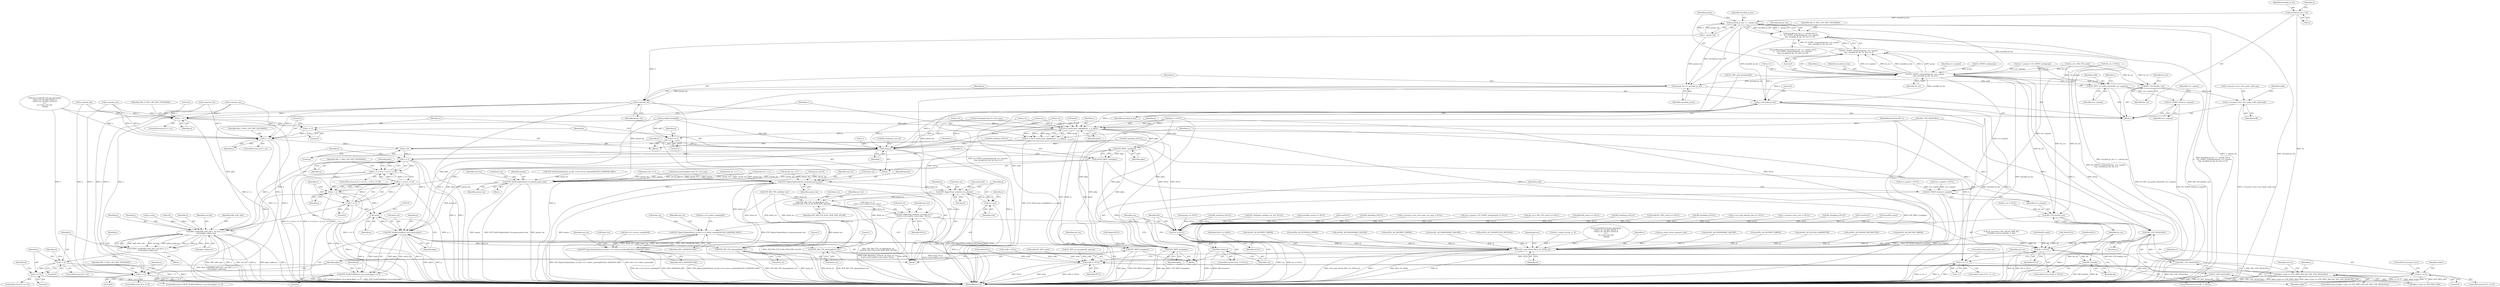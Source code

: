 digraph "0_openssl_b15f8769644b00ef7283521593360b7b2135cb63@pointer" {
"1001303" [label="(Call,encoded_pt_len = *p)"];
"1001312" [label="(Call,encoded_pt_len > n - param_len)"];
"1001311" [label="(Call,(encoded_pt_len > n - param_len) ||\n\t\t    (EC_POINT_oct2point(group, srvr_ecpoint, \n\t\t\tp, encoded_pt_len, bn_ctx) == 0))"];
"1001318" [label="(Call,EC_POINT_oct2point(group, srvr_ecpoint, \n\t\t\tp, encoded_pt_len, bn_ctx))"];
"1001317" [label="(Call,EC_POINT_oct2point(group, srvr_ecpoint, \n\t\t\tp, encoded_pt_len, bn_ctx) == 0)"];
"1001330" [label="(Call,param_len += encoded_pt_len)"];
"1001333" [label="(Call,n-=param_len)"];
"1001426" [label="(Call,2 > n)"];
"1001463" [label="(Call,n -= 2)"];
"1001471" [label="(Call,2 > n)"];
"1001482" [label="(Call,n-=2)"];
"1001491" [label="(Call,i != n)"];
"1001490" [label="(Call,(i != n) || (n > j) || (n <= 0))"];
"1001495" [label="(Call,n > j)"];
"1001494" [label="(Call,(n > j) || (n <= 0))"];
"1001498" [label="(Call,n <= 0)"];
"1001600" [label="(Call,RSA_verify(NID_md5_sha1, md_buf, j, p, n,\n\t\t\t\t\t\t\t\tpkey->pkey.rsa))"];
"1001598" [label="(Call,i=RSA_verify(NID_md5_sha1, md_buf, j, p, n,\n\t\t\t\t\t\t\t\tpkey->pkey.rsa))"];
"1001612" [label="(Call,i < 0)"];
"1001624" [label="(Call,i == 0)"];
"1001677" [label="(Call,(int)n)"];
"1001673" [label="(Call,EVP_VerifyFinal(&md_ctx,p,(int)n,pkey))"];
"1001672" [label="(Call,EVP_VerifyFinal(&md_ctx,p,(int)n,pkey) <= 0)"];
"1001721" [label="(Call,EVP_PKEY_free(pkey))"];
"1001723" [label="(Call,EVP_MD_CTX_cleanup(&md_ctx))"];
"1001734" [label="(Call,EVP_PKEY_free(pkey))"];
"1001758" [label="(Call,EVP_MD_CTX_cleanup(&md_ctx))"];
"1001713" [label="(Call,n != 0)"];
"1001581" [label="(Call,EVP_DigestUpdate(&md_ctx,param,param_len))"];
"1001586" [label="(Call,EVP_DigestFinal_ex(&md_ctx,q,&size))"];
"1001535" [label="(Call,EVP_MD_CTX_set_flags(&md_ctx,\n\t\t\t\t\tEVP_MD_CTX_FLAG_NON_FIPS_ALLOW))"];
"1001539" [label="(Call,EVP_DigestInit_ex(&md_ctx,(num == 2)\n\t\t\t\t\t?s->ctx->md5:s->ctx->sha1, NULL))"];
"1001557" [label="(Call,EVP_DigestUpdate(&md_ctx,&(s->s3->client_random[0]),SSL3_RANDOM_SIZE))"];
"1001569" [label="(Call,EVP_DigestUpdate(&md_ctx,&(s->s3->server_random[0]),SSL3_RANDOM_SIZE))"];
"1001737" [label="(Call,rsa != NULL)"];
"1001740" [label="(Call,RSA_free(rsa))"];
"1001743" [label="(Call,dh != NULL)"];
"1001746" [label="(Call,DH_free(dh))"];
"1001753" [label="(Call,ecdh != NULL)"];
"1001756" [label="(Call,EC_KEY_free(ecdh))"];
"1001592" [label="(Call,q+=size)"];
"1001666" [label="(Call,EVP_VerifyUpdate(&md_ctx,param,param_len))"];
"1001336" [label="(Call,p+=encoded_pt_len)"];
"1001436" [label="(Call,tls12_check_peer_sigalg(&md, s, p, pkey))"];
"1001434" [label="(Call,rv = tls12_check_peer_sigalg(&md, s, p, pkey))"];
"1001443" [label="(Call,rv == -1)"];
"1001450" [label="(Call,rv == 0)"];
"1001460" [label="(Call,p += 2)"];
"1001479" [label="(Call,n2s(p,i))"];
"1001487" [label="(Call,EVP_PKEY_size(pkey))"];
"1001485" [label="(Call,j=EVP_PKEY_size(pkey))"];
"1001514" [label="(Call,SSL_USE_SIGALGS(s))"];
"1001513" [label="(Call,!SSL_USE_SIGALGS(s))"];
"1001507" [label="(Call,pkey->type == EVP_PKEY_RSA && !SSL_USE_SIGALGS(s))"];
"1001729" [label="(Call,ssl3_send_alert(s,SSL3_AL_FATAL,al))"];
"1001379" [label="(Call,EC_KEY_set_public_key(ecdh, srvr_ecpoint))"];
"1001382" [label="(Call,s->session->sess_cert->peer_ecdh_tmp=ecdh)"];
"1001399" [label="(Call,EC_POINT_free(srvr_ecpoint))"];
"1001394" [label="(Call,BN_CTX_free(bn_ctx))"];
"1001748" [label="(Call,BN_CTX_free(bn_ctx))"];
"1001750" [label="(Call,EC_POINT_free(srvr_ecpoint))"];
"1000919" [label="(Call,rsa=NULL)"];
"1001598" [label="(Call,i=RSA_verify(NID_md5_sha1, md_buf, j, p, n,\n\t\t\t\t\t\t\t\tpkey->pkey.rsa))"];
"1001759" [label="(Call,&md_ctx)"];
"1001747" [label="(Identifier,dh)"];
"1001639" [label="(Identifier,md_ctx)"];
"1001746" [label="(Call,DH_free(dh))"];
"1000258" [label="(Call,param=p=(unsigned char *)s->init_msg)"];
"1001585" [label="(Identifier,param_len)"];
"1001742" [label="(ControlStructure,if (dh != NULL))"];
"1001715" [label="(Literal,0)"];
"1000930" [label="(Call,dh=DH_new())"];
"1001677" [label="(Call,(int)n)"];
"1001569" [label="(Call,EVP_DigestUpdate(&md_ctx,&(s->s3->server_random[0]),SSL3_RANDOM_SIZE))"];
"1001760" [label="(Identifier,md_ctx)"];
"1001616" [label="(Call,al=SSL_AD_DECRYPT_ERROR)"];
"1000422" [label="(Call,al=SSL_AD_HANDSHAKE_FAILURE)"];
"1001402" [label="(Identifier,srvr_ecpoint)"];
"1001319" [label="(Identifier,group)"];
"1001408" [label="(Call,al=SSL_AD_UNEXPECTED_MESSAGE)"];
"1001613" [label="(Identifier,i)"];
"1001449" [label="(ControlStructure,if (rv == 0))"];
"1001294" [label="(Call,bn_ctx = BN_CTX_new())"];
"1001753" [label="(Call,ecdh != NULL)"];
"1001604" [label="(Identifier,p)"];
"1001714" [label="(Identifier,n)"];
"1000498" [label="(Call,n-=param_len)"];
"1000652" [label="(Call,BN_bin2bn(p,i,NULL))"];
"1001476" [label="(Identifier,SSL_F_SSL3_GET_KEY_EXCHANGE)"];
"1000277" [label="(Call,s->session->sess_cert->peer_rsa_tmp != NULL)"];
"1001733" [label="(JumpTarget,err:)"];
"1001498" [label="(Call,n <= 0)"];
"1001673" [label="(Call,EVP_VerifyFinal(&md_ctx,p,(int)n,pkey))"];
"1001380" [label="(Identifier,ecdh)"];
"1001333" [label="(Call,n-=param_len)"];
"1001334" [label="(Identifier,n)"];
"1001287" [label="(Call,(srvr_ecpoint = EC_POINT_new(group)) == NULL)"];
"1001436" [label="(Call,tls12_check_peer_sigalg(&md, s, p, pkey))"];
"1001072" [label="(Call,BN_bin2bn(p,i,NULL))"];
"1001675" [label="(Identifier,md_ctx)"];
"1001624" [label="(Call,i == 0)"];
"1001666" [label="(Call,EVP_VerifyUpdate(&md_ctx,param,param_len))"];
"1001595" [label="(Call,j+=size)"];
"1000390" [label="(Call,EVP_MD_CTX_init(&md_ctx))"];
"1001203" [label="(Call,tls1_check_curve(s, p, 3))"];
"1001480" [label="(Identifier,p)"];
"1001722" [label="(Identifier,pkey)"];
"1001745" [label="(Identifier,NULL)"];
"1001314" [label="(Call,n - param_len)"];
"1001307" [label="(Call,p+=1)"];
"1001416" [label="(Call,pkey != NULL)"];
"1001519" [label="(Call,j=0)"];
"1001667" [label="(Call,&md_ctx)"];
"1001513" [label="(Call,!SSL_USE_SIGALGS(s))"];
"1000162" [label="(Call,*bn_ctx = NULL)"];
"1001510" [label="(Identifier,pkey)"];
"1001472" [label="(Literal,2)"];
"1001320" [label="(Identifier,srvr_ecpoint)"];
"1001323" [label="(Identifier,bn_ctx)"];
"1001755" [label="(Identifier,NULL)"];
"1001727" [label="(Literal,1)"];
"1001437" [label="(Call,&md)"];
"1001175" [label="(Block,)"];
"1001443" [label="(Call,rv == -1)"];
"1001310" [label="(ControlStructure,if ((encoded_pt_len > n - param_len) ||\n\t\t    (EC_POINT_oct2point(group, srvr_ecpoint, \n\t\t\tp, encoded_pt_len, bn_ctx) == 0)))"];
"1000454" [label="(Call,1-i)"];
"1001605" [label="(Identifier,n)"];
"1001602" [label="(Identifier,md_buf)"];
"1001431" [label="(Identifier,SSL_F_SSL3_GET_KEY_EXCHANGE)"];
"1000154" [label="(Call,*dh=NULL)"];
"1000179" [label="(Call,s->method->ssl_get_message(s,\n\t\tSSL3_ST_CR_KEY_EXCH_A,\n\t\tSSL3_ST_CR_KEY_EXCH_B,\n\t\t-1,\n\t\ts->max_cert_list,\n \t\t&ok))"];
"1001483" [label="(Identifier,n)"];
"1001063" [label="(Call,param_len += i)"];
"1001450" [label="(Call,rv == 0)"];
"1001447" [label="(ControlStructure,goto err;)"];
"1001586" [label="(Call,EVP_DigestFinal_ex(&md_ctx,q,&size))"];
"1001454" [label="(ControlStructure,goto f_err;)"];
"1001514" [label="(Call,SSL_USE_SIGALGS(s))"];
"1001394" [label="(Call,BN_CTX_free(bn_ctx))"];
"1001426" [label="(Call,2 > n)"];
"1001584" [label="(Identifier,param)"];
"1001245" [label="(Call,EC_KEY_set_group(ecdh, ngroup))"];
"1001434" [label="(Call,rv = tls12_check_peer_sigalg(&md, s, p, pkey))"];
"1001730" [label="(Identifier,s)"];
"1001293" [label="(Call,(bn_ctx = BN_CTX_new()) == NULL)"];
"1000720" [label="(Call,srp_verify_server_param(s, &al))"];
"1001629" [label="(Identifier,al)"];
"1001340" [label="(Literal,0)"];
"1001571" [label="(Identifier,md_ctx)"];
"1000126" [label="(MethodParameterIn,SSL *s)"];
"1001729" [label="(Call,ssl3_send_alert(s,SSL3_AL_FATAL,al))"];
"1001451" [label="(Identifier,rv)"];
"1001331" [label="(Identifier,param_len)"];
"1001748" [label="(Call,BN_CTX_free(bn_ctx))"];
"1001743" [label="(Call,dh != NULL)"];
"1001670" [label="(Identifier,param_len)"];
"1001381" [label="(Identifier,srvr_ecpoint)"];
"1000929" [label="(Call,(dh=DH_new()) == NULL)"];
"1000495" [label="(Call,p+=i)"];
"1001311" [label="(Call,(encoded_pt_len > n - param_len) ||\n\t\t    (EC_POINT_oct2point(group, srvr_ecpoint, \n\t\t\tp, encoded_pt_len, bn_ctx) == 0))"];
"1001379" [label="(Call,EC_KEY_set_public_key(ecdh, srvr_ecpoint))"];
"1001484" [label="(Literal,2)"];
"1001535" [label="(Call,EVP_MD_CTX_set_flags(&md_ctx,\n\t\t\t\t\tEVP_MD_CTX_FLAG_NON_FIPS_ALLOW))"];
"1000595" [label="(Call,BN_bin2bn(p,i,NULL))"];
"1001713" [label="(Call,n != 0)"];
"1000177" [label="(Call,n=s->method->ssl_get_message(s,\n\t\tSSL3_ST_CR_KEY_EXCH_A,\n\t\tSSL3_ST_CR_KEY_EXCH_B,\n\t\t-1,\n\t\ts->max_cert_list,\n \t\t&ok))"];
"1001539" [label="(Call,EVP_DigestInit_ex(&md_ctx,(num == 2)\n\t\t\t\t\t?s->ctx->md5:s->ctx->sha1, NULL))"];
"1001179" [label="(Call,(ecdh=EC_KEY_new()) == NULL)"];
"1001749" [label="(Identifier,bn_ctx)"];
"1001589" [label="(Identifier,q)"];
"1001304" [label="(Identifier,encoded_pt_len)"];
"1001421" [label="(Call,SSL_USE_SIGALGS(s))"];
"1001081" [label="(Call,p+=i)"];
"1001751" [label="(Identifier,srvr_ecpoint)"];
"1001318" [label="(Call,EC_POINT_oct2point(group, srvr_ecpoint, \n\t\t\tp, encoded_pt_len, bn_ctx))"];
"1001460" [label="(Call,p += 2)"];
"1001471" [label="(Call,2 > n)"];
"1000883" [label="(Call,n-=param_len)"];
"1001470" [label="(ControlStructure,if (2 > n))"];
"1001672" [label="(Call,EVP_VerifyFinal(&md_ctx,p,(int)n,pkey) <= 0)"];
"1001654" [label="(Call,EVP_VerifyUpdate(&md_ctx,&(s->s3->server_random[0]),SSL3_RANDOM_SIZE))"];
"1000712" [label="(Call,p+=i)"];
"1001400" [label="(Identifier,srvr_ecpoint)"];
"1000142" [label="(Call,*pkey=NULL)"];
"1001435" [label="(Identifier,rv)"];
"1001559" [label="(Identifier,md_ctx)"];
"1001757" [label="(Identifier,ecdh)"];
"1001489" [label="(ControlStructure,if ((i != n) || (n > j) || (n <= 0)))"];
"1000488" [label="(Call,al=SSL_AD_HANDSHAKE_FAILURE)"];
"1001386" [label="(Identifier,s)"];
"1001754" [label="(Identifier,ecdh)"];
"1000544" [label="(Call,BN_bin2bn(p,i,NULL))"];
"1001587" [label="(Call,&md_ctx)"];
"1001494" [label="(Call,(n > j) || (n <= 0))"];
"1001508" [label="(Call,pkey->type == EVP_PKEY_RSA)"];
"1001396" [label="(Call,bn_ctx = NULL)"];
"1001397" [label="(Identifier,bn_ctx)"];
"1001626" [label="(Literal,0)"];
"1001462" [label="(Literal,2)"];
"1000869" [label="(Call,BN_bin2bn(p,i,rsa->e))"];
"1001683" [label="(Call,al=SSL_AD_DECRYPT_ERROR)"];
"1001721" [label="(Call,EVP_PKEY_free(pkey))"];
"1001671" [label="(ControlStructure,if (EVP_VerifyFinal(&md_ctx,p,(int)n,pkey) <= 0))"];
"1000365" [label="(Call,param_len=0)"];
"1000260" [label="(Call,p=(unsigned char *)s->init_msg)"];
"1001391" [label="(Call,ecdh=NULL)"];
"1001601" [label="(Identifier,NID_md5_sha1)"];
"1001089" [label="(Call,ssl_security(s, SSL_SECOP_TMP_DH,\n\t\t\t\t\t\tDH_security_bits(dh), 0, dh))"];
"1001588" [label="(Identifier,md_ctx)"];
"1001542" [label="(Call,(num == 2)\n\t\t\t\t\t?s->ctx->md5:s->ctx->sha1)"];
"1001305" [label="(Call,*p)"];
"1000703" [label="(Call,BN_bin2bn(p,i,NULL))"];
"1001684" [label="(Identifier,al)"];
"1001461" [label="(Identifier,p)"];
"1001606" [label="(Call,pkey->pkey.rsa)"];
"1001497" [label="(Identifier,j)"];
"1001308" [label="(Identifier,p)"];
"1001500" [label="(Literal,0)"];
"1001473" [label="(Identifier,n)"];
"1001439" [label="(Identifier,s)"];
"1001485" [label="(Call,j=EVP_PKEY_size(pkey))"];
"1001556" [label="(Identifier,NULL)"];
"1001332" [label="(Identifier,encoded_pt_len)"];
"1001680" [label="(Identifier,pkey)"];
"1001493" [label="(Identifier,n)"];
"1001399" [label="(Call,EC_POINT_free(srvr_ecpoint))"];
"1001163" [label="(Call,al=SSL_AD_ILLEGAL_PARAMETER)"];
"1001440" [label="(Identifier,p)"];
"1001712" [label="(ControlStructure,if (n != 0))"];
"1001744" [label="(Identifier,dh)"];
"1001330" [label="(Call,param_len += encoded_pt_len)"];
"1001395" [label="(Identifier,bn_ctx)"];
"1001419" [label="(Block,)"];
"1001383" [label="(Call,s->session->sess_cert->peer_ecdh_tmp)"];
"1001623" [label="(ControlStructure,if (i == 0))"];
"1001445" [label="(Call,-1)"];
"1000880" [label="(Call,p+=i)"];
"1001452" [label="(Literal,0)"];
"1001275" [label="(Call,al=SSL_AD_EXPORT_RESTRICTION)"];
"1001150" [label="(Call,dh=NULL)"];
"1000480" [label="(Call,s->ctx->psk_identity_hint == NULL)"];
"1001600" [label="(Call,RSA_verify(NID_md5_sha1, md_buf, j, p, n,\n\t\t\t\t\t\t\t\tpkey->pkey.rsa))"];
"1001582" [label="(Call,&md_ctx)"];
"1001590" [label="(Call,&size)"];
"1000393" [label="(Call,al=SSL_AD_DECODE_ERROR)"];
"1001499" [label="(Identifier,n)"];
"1001612" [label="(Call,i < 0)"];
"1001674" [label="(Call,&md_ctx)"];
"1001560" [label="(Call,&(s->s3->client_random[0]))"];
"1000860" [label="(Call,param_len += i)"];
"1001481" [label="(Identifier,i)"];
"1001427" [label="(Literal,2)"];
"1001740" [label="(Call,RSA_free(rsa))"];
"1001465" [label="(Literal,2)"];
"1001581" [label="(Call,EVP_DigestUpdate(&md_ctx,param,param_len))"];
"1000127" [label="(Block,)"];
"1001725" [label="(Identifier,md_ctx)"];
"1001718" [label="(Identifier,SSL_F_SSL3_GET_KEY_EXCHANGE)"];
"1001382" [label="(Call,s->session->sess_cert->peer_ecdh_tmp=ecdh)"];
"1001735" [label="(Identifier,pkey)"];
"1001522" [label="(Call,q=md_buf)"];
"1001583" [label="(Identifier,md_ctx)"];
"1000623" [label="(Call,(unsigned int)(p[0]))"];
"1001617" [label="(Identifier,al)"];
"1001570" [label="(Call,&md_ctx)"];
"1001506" [label="(ControlStructure,if (pkey->type == EVP_PKEY_RSA && !SSL_USE_SIGALGS(s)))"];
"1001479" [label="(Call,n2s(p,i))"];
"1000692" [label="(Call,param_len += i)"];
"1001536" [label="(Call,&md_ctx)"];
"1001739" [label="(Identifier,NULL)"];
"1001313" [label="(Identifier,encoded_pt_len)"];
"1001288" [label="(Call,srvr_ecpoint = EC_POINT_new(group))"];
"1001611" [label="(ControlStructure,if (i < 0))"];
"1001752" [label="(ControlStructure,if (ecdh != NULL))"];
"1000268" [label="(Call,s->session->sess_cert != NULL)"];
"1001750" [label="(Call,EC_POINT_free(srvr_ecpoint))"];
"1001444" [label="(Identifier,rv)"];
"1001732" [label="(Identifier,al)"];
"1001541" [label="(Identifier,md_ctx)"];
"1001290" [label="(Call,EC_POINT_new(group))"];
"1000715" [label="(Call,n-=param_len)"];
"1000974" [label="(Call,BN_bin2bn(p,i,NULL))"];
"1001540" [label="(Call,&md_ctx)"];
"1001495" [label="(Call,n > j)"];
"1001317" [label="(Call,EC_POINT_oct2point(group, srvr_ecpoint, \n\t\t\tp, encoded_pt_len, bn_ctx) == 0)"];
"1000150" [label="(Call,*rsa=NULL)"];
"1001731" [label="(Identifier,SSL3_AL_FATAL)"];
"1000774" [label="(Call,rsa=RSA_new())"];
"1000158" [label="(Call,*ecdh = NULL)"];
"1001425" [label="(ControlStructure,if (2 > n))"];
"1001614" [label="(Literal,0)"];
"1001764" [label="(MethodReturn,int)"];
"1001442" [label="(ControlStructure,if (rv == -1))"];
"1001428" [label="(Identifier,n)"];
"1001738" [label="(Identifier,rsa)"];
"1001507" [label="(Call,pkey->type == EVP_PKEY_RSA && !SSL_USE_SIGALGS(s))"];
"1001756" [label="(Call,EC_KEY_free(ecdh))"];
"1001516" [label="(Block,)"];
"1001235" [label="(Call,ngroup == NULL)"];
"1001538" [label="(Identifier,EVP_MD_CTX_FLAG_NON_FIPS_ALLOW)"];
"1001401" [label="(Call,srvr_ecpoint = NULL)"];
"1000166" [label="(Call,*srvr_ecpoint = NULL)"];
"1001486" [label="(Identifier,j)"];
"1001084" [label="(Call,n-=param_len)"];
"1001464" [label="(Identifier,n)"];
"1001603" [label="(Identifier,j)"];
"1001180" [label="(Call,ecdh=EC_KEY_new())"];
"1001741" [label="(Identifier,rsa)"];
"1001490" [label="(Call,(i != n) || (n > j) || (n <= 0))"];
"1001441" [label="(Identifier,pkey)"];
"1001456" [label="(Identifier,stderr)"];
"1001515" [label="(Identifier,s)"];
"1001593" [label="(Identifier,q)"];
"1001580" [label="(Identifier,SSL3_RANDOM_SIZE)"];
"1001336" [label="(Call,p+=encoded_pt_len)"];
"1001676" [label="(Identifier,p)"];
"1001758" [label="(Call,EVP_MD_CTX_cleanup(&md_ctx))"];
"1001324" [label="(Literal,0)"];
"1001312" [label="(Call,encoded_pt_len > n - param_len)"];
"1001335" [label="(Identifier,param_len)"];
"1001628" [label="(Call,al=SSL_AD_DECRYPT_ERROR)"];
"1001734" [label="(Call,EVP_PKEY_free(pkey))"];
"1001594" [label="(Identifier,size)"];
"1001463" [label="(Call,n -= 2)"];
"1001390" [label="(Identifier,ecdh)"];
"1001223" [label="(Call,al=SSL_AD_INTERNAL_ERROR)"];
"1001492" [label="(Identifier,i)"];
"1001625" [label="(Identifier,i)"];
"1001487" [label="(Call,EVP_PKEY_size(pkey))"];
"1001423" [label="(Block,)"];
"1001681" [label="(Literal,0)"];
"1001303" [label="(Call,encoded_pt_len = *p)"];
"1001763" [label="(Literal,1)"];
"1001023" [label="(Call,BN_bin2bn(p,i,NULL))"];
"1001392" [label="(Identifier,ecdh)"];
"1001491" [label="(Call,i != n)"];
"1001679" [label="(Identifier,n)"];
"1001097" [label="(Call,al=SSL_AD_HANDSHAKE_FAILURE)"];
"1001488" [label="(Identifier,pkey)"];
"1001599" [label="(Identifier,i)"];
"1001723" [label="(Call,EVP_MD_CTX_cleanup(&md_ctx))"];
"1001321" [label="(Identifier,p)"];
"1001592" [label="(Call,q+=size)"];
"1001737" [label="(Call,rsa != NULL)"];
"1001482" [label="(Call,n-=2)"];
"1001496" [label="(Identifier,n)"];
"1001558" [label="(Call,&md_ctx)"];
"1001596" [label="(Identifier,j)"];
"1001636" [label="(Block,)"];
"1001568" [label="(Identifier,SSL3_RANDOM_SIZE)"];
"1001337" [label="(Identifier,p)"];
"1000440" [label="(Call,param_len += i)"];
"1001322" [label="(Identifier,encoded_pt_len)"];
"1001258" [label="(Call,EC_KEY_get0_group(ecdh))"];
"1001637" [label="(Call,EVP_VerifyInit_ex(&md_ctx, md, NULL))"];
"1001534" [label="(Block,)"];
"1001736" [label="(ControlStructure,if (rsa != NULL))"];
"1001338" [label="(Identifier,encoded_pt_len)"];
"1001572" [label="(Call,&(s->s3->server_random[0]))"];
"1001520" [label="(Identifier,j)"];
"1001669" [label="(Identifier,param)"];
"1001724" [label="(Call,&md_ctx)"];
"1000773" [label="(Call,(rsa=RSA_new()) == NULL)"];
"1001327" [label="(Identifier,SSL_F_SSL3_GET_KEY_EXCHANGE)"];
"1001503" [label="(Identifier,SSL_F_SSL3_GET_KEY_EXCHANGE)"];
"1001557" [label="(Call,EVP_DigestUpdate(&md_ctx,&(s->s3->client_random[0]),SSL3_RANDOM_SIZE))"];
"1001303" -> "1001175"  [label="AST: "];
"1001303" -> "1001305"  [label="CFG: "];
"1001304" -> "1001303"  [label="AST: "];
"1001305" -> "1001303"  [label="AST: "];
"1001308" -> "1001303"  [label="CFG: "];
"1001303" -> "1001764"  [label="DDG: *p"];
"1001303" -> "1001312"  [label="DDG: encoded_pt_len"];
"1001312" -> "1001311"  [label="AST: "];
"1001312" -> "1001314"  [label="CFG: "];
"1001313" -> "1001312"  [label="AST: "];
"1001314" -> "1001312"  [label="AST: "];
"1001319" -> "1001312"  [label="CFG: "];
"1001311" -> "1001312"  [label="CFG: "];
"1001312" -> "1001764"  [label="DDG: encoded_pt_len"];
"1001312" -> "1001764"  [label="DDG: n - param_len"];
"1001312" -> "1001311"  [label="DDG: encoded_pt_len"];
"1001312" -> "1001311"  [label="DDG: n - param_len"];
"1001314" -> "1001312"  [label="DDG: n"];
"1001314" -> "1001312"  [label="DDG: param_len"];
"1001312" -> "1001318"  [label="DDG: encoded_pt_len"];
"1001312" -> "1001330"  [label="DDG: encoded_pt_len"];
"1001312" -> "1001336"  [label="DDG: encoded_pt_len"];
"1001311" -> "1001310"  [label="AST: "];
"1001311" -> "1001317"  [label="CFG: "];
"1001317" -> "1001311"  [label="AST: "];
"1001327" -> "1001311"  [label="CFG: "];
"1001331" -> "1001311"  [label="CFG: "];
"1001311" -> "1001764"  [label="DDG: encoded_pt_len > n - param_len"];
"1001311" -> "1001764"  [label="DDG: (encoded_pt_len > n - param_len) ||\n\t\t    (EC_POINT_oct2point(group, srvr_ecpoint, \n\t\t\tp, encoded_pt_len, bn_ctx) == 0)"];
"1001311" -> "1001764"  [label="DDG: EC_POINT_oct2point(group, srvr_ecpoint, \n\t\t\tp, encoded_pt_len, bn_ctx) == 0"];
"1001317" -> "1001311"  [label="DDG: EC_POINT_oct2point(group, srvr_ecpoint, \n\t\t\tp, encoded_pt_len, bn_ctx)"];
"1001317" -> "1001311"  [label="DDG: 0"];
"1001318" -> "1001317"  [label="AST: "];
"1001318" -> "1001323"  [label="CFG: "];
"1001319" -> "1001318"  [label="AST: "];
"1001320" -> "1001318"  [label="AST: "];
"1001321" -> "1001318"  [label="AST: "];
"1001322" -> "1001318"  [label="AST: "];
"1001323" -> "1001318"  [label="AST: "];
"1001324" -> "1001318"  [label="CFG: "];
"1001318" -> "1001764"  [label="DDG: p"];
"1001318" -> "1001764"  [label="DDG: group"];
"1001318" -> "1001764"  [label="DDG: encoded_pt_len"];
"1001318" -> "1001317"  [label="DDG: srvr_ecpoint"];
"1001318" -> "1001317"  [label="DDG: bn_ctx"];
"1001318" -> "1001317"  [label="DDG: encoded_pt_len"];
"1001318" -> "1001317"  [label="DDG: p"];
"1001318" -> "1001317"  [label="DDG: group"];
"1001290" -> "1001318"  [label="DDG: group"];
"1001288" -> "1001318"  [label="DDG: srvr_ecpoint"];
"1001307" -> "1001318"  [label="DDG: p"];
"1001294" -> "1001318"  [label="DDG: bn_ctx"];
"1000162" -> "1001318"  [label="DDG: bn_ctx"];
"1001318" -> "1001330"  [label="DDG: encoded_pt_len"];
"1001318" -> "1001336"  [label="DDG: encoded_pt_len"];
"1001318" -> "1001336"  [label="DDG: p"];
"1001318" -> "1001379"  [label="DDG: srvr_ecpoint"];
"1001318" -> "1001394"  [label="DDG: bn_ctx"];
"1001318" -> "1001748"  [label="DDG: bn_ctx"];
"1001318" -> "1001750"  [label="DDG: srvr_ecpoint"];
"1001317" -> "1001324"  [label="CFG: "];
"1001324" -> "1001317"  [label="AST: "];
"1001317" -> "1001764"  [label="DDG: EC_POINT_oct2point(group, srvr_ecpoint, \n\t\t\tp, encoded_pt_len, bn_ctx)"];
"1001330" -> "1001175"  [label="AST: "];
"1001330" -> "1001332"  [label="CFG: "];
"1001331" -> "1001330"  [label="AST: "];
"1001332" -> "1001330"  [label="AST: "];
"1001334" -> "1001330"  [label="CFG: "];
"1001314" -> "1001330"  [label="DDG: param_len"];
"1001330" -> "1001333"  [label="DDG: param_len"];
"1001330" -> "1001581"  [label="DDG: param_len"];
"1001330" -> "1001666"  [label="DDG: param_len"];
"1001333" -> "1001175"  [label="AST: "];
"1001333" -> "1001335"  [label="CFG: "];
"1001334" -> "1001333"  [label="AST: "];
"1001335" -> "1001333"  [label="AST: "];
"1001337" -> "1001333"  [label="CFG: "];
"1001333" -> "1001764"  [label="DDG: param_len"];
"1001333" -> "1001764"  [label="DDG: n"];
"1001314" -> "1001333"  [label="DDG: n"];
"1001333" -> "1001426"  [label="DDG: n"];
"1001333" -> "1001471"  [label="DDG: n"];
"1001333" -> "1001713"  [label="DDG: n"];
"1001426" -> "1001425"  [label="AST: "];
"1001426" -> "1001428"  [label="CFG: "];
"1001427" -> "1001426"  [label="AST: "];
"1001428" -> "1001426"  [label="AST: "];
"1001431" -> "1001426"  [label="CFG: "];
"1001435" -> "1001426"  [label="CFG: "];
"1001426" -> "1001764"  [label="DDG: n"];
"1001426" -> "1001764"  [label="DDG: 2 > n"];
"1000177" -> "1001426"  [label="DDG: n"];
"1000715" -> "1001426"  [label="DDG: n"];
"1000883" -> "1001426"  [label="DDG: n"];
"1001084" -> "1001426"  [label="DDG: n"];
"1000498" -> "1001426"  [label="DDG: n"];
"1001426" -> "1001463"  [label="DDG: n"];
"1001463" -> "1001423"  [label="AST: "];
"1001463" -> "1001465"  [label="CFG: "];
"1001464" -> "1001463"  [label="AST: "];
"1001465" -> "1001463"  [label="AST: "];
"1001472" -> "1001463"  [label="CFG: "];
"1001463" -> "1001471"  [label="DDG: n"];
"1001471" -> "1001470"  [label="AST: "];
"1001471" -> "1001473"  [label="CFG: "];
"1001472" -> "1001471"  [label="AST: "];
"1001473" -> "1001471"  [label="AST: "];
"1001476" -> "1001471"  [label="CFG: "];
"1001480" -> "1001471"  [label="CFG: "];
"1001471" -> "1001764"  [label="DDG: n"];
"1001471" -> "1001764"  [label="DDG: 2 > n"];
"1000177" -> "1001471"  [label="DDG: n"];
"1000715" -> "1001471"  [label="DDG: n"];
"1000883" -> "1001471"  [label="DDG: n"];
"1001084" -> "1001471"  [label="DDG: n"];
"1000498" -> "1001471"  [label="DDG: n"];
"1001471" -> "1001482"  [label="DDG: n"];
"1001482" -> "1001419"  [label="AST: "];
"1001482" -> "1001484"  [label="CFG: "];
"1001483" -> "1001482"  [label="AST: "];
"1001484" -> "1001482"  [label="AST: "];
"1001486" -> "1001482"  [label="CFG: "];
"1001482" -> "1001491"  [label="DDG: n"];
"1001491" -> "1001490"  [label="AST: "];
"1001491" -> "1001493"  [label="CFG: "];
"1001492" -> "1001491"  [label="AST: "];
"1001493" -> "1001491"  [label="AST: "];
"1001496" -> "1001491"  [label="CFG: "];
"1001490" -> "1001491"  [label="CFG: "];
"1001491" -> "1001764"  [label="DDG: n"];
"1001491" -> "1001764"  [label="DDG: i"];
"1001491" -> "1001490"  [label="DDG: i"];
"1001491" -> "1001490"  [label="DDG: n"];
"1001479" -> "1001491"  [label="DDG: i"];
"1001491" -> "1001495"  [label="DDG: n"];
"1001491" -> "1001600"  [label="DDG: n"];
"1001491" -> "1001677"  [label="DDG: n"];
"1001490" -> "1001489"  [label="AST: "];
"1001490" -> "1001494"  [label="CFG: "];
"1001494" -> "1001490"  [label="AST: "];
"1001503" -> "1001490"  [label="CFG: "];
"1001510" -> "1001490"  [label="CFG: "];
"1001490" -> "1001764"  [label="DDG: (n > j) || (n <= 0)"];
"1001490" -> "1001764"  [label="DDG: (i != n) || (n > j) || (n <= 0)"];
"1001490" -> "1001764"  [label="DDG: i != n"];
"1001494" -> "1001490"  [label="DDG: n > j"];
"1001494" -> "1001490"  [label="DDG: n <= 0"];
"1001495" -> "1001494"  [label="AST: "];
"1001495" -> "1001497"  [label="CFG: "];
"1001496" -> "1001495"  [label="AST: "];
"1001497" -> "1001495"  [label="AST: "];
"1001499" -> "1001495"  [label="CFG: "];
"1001494" -> "1001495"  [label="CFG: "];
"1001495" -> "1001764"  [label="DDG: j"];
"1001495" -> "1001764"  [label="DDG: n"];
"1001495" -> "1001494"  [label="DDG: n"];
"1001495" -> "1001494"  [label="DDG: j"];
"1001485" -> "1001495"  [label="DDG: j"];
"1001495" -> "1001498"  [label="DDG: n"];
"1001495" -> "1001600"  [label="DDG: n"];
"1001495" -> "1001677"  [label="DDG: n"];
"1001494" -> "1001498"  [label="CFG: "];
"1001498" -> "1001494"  [label="AST: "];
"1001494" -> "1001764"  [label="DDG: n > j"];
"1001494" -> "1001764"  [label="DDG: n <= 0"];
"1001498" -> "1001494"  [label="DDG: n"];
"1001498" -> "1001494"  [label="DDG: 0"];
"1001498" -> "1001500"  [label="CFG: "];
"1001499" -> "1001498"  [label="AST: "];
"1001500" -> "1001498"  [label="AST: "];
"1001498" -> "1001764"  [label="DDG: n"];
"1001498" -> "1001600"  [label="DDG: n"];
"1001498" -> "1001677"  [label="DDG: n"];
"1001600" -> "1001598"  [label="AST: "];
"1001600" -> "1001606"  [label="CFG: "];
"1001601" -> "1001600"  [label="AST: "];
"1001602" -> "1001600"  [label="AST: "];
"1001603" -> "1001600"  [label="AST: "];
"1001604" -> "1001600"  [label="AST: "];
"1001605" -> "1001600"  [label="AST: "];
"1001606" -> "1001600"  [label="AST: "];
"1001598" -> "1001600"  [label="CFG: "];
"1001600" -> "1001764"  [label="DDG: n"];
"1001600" -> "1001764"  [label="DDG: md_buf"];
"1001600" -> "1001764"  [label="DDG: p"];
"1001600" -> "1001764"  [label="DDG: pkey->pkey.rsa"];
"1001600" -> "1001764"  [label="DDG: j"];
"1001600" -> "1001764"  [label="DDG: NID_md5_sha1"];
"1001600" -> "1001598"  [label="DDG: NID_md5_sha1"];
"1001600" -> "1001598"  [label="DDG: md_buf"];
"1001600" -> "1001598"  [label="DDG: pkey->pkey.rsa"];
"1001600" -> "1001598"  [label="DDG: n"];
"1001600" -> "1001598"  [label="DDG: p"];
"1001600" -> "1001598"  [label="DDG: j"];
"1001519" -> "1001600"  [label="DDG: j"];
"1001595" -> "1001600"  [label="DDG: j"];
"1001479" -> "1001600"  [label="DDG: p"];
"1000623" -> "1001600"  [label="DDG: p[0]"];
"1001598" -> "1001516"  [label="AST: "];
"1001599" -> "1001598"  [label="AST: "];
"1001613" -> "1001598"  [label="CFG: "];
"1001598" -> "1001764"  [label="DDG: RSA_verify(NID_md5_sha1, md_buf, j, p, n,\n\t\t\t\t\t\t\t\tpkey->pkey.rsa)"];
"1001598" -> "1001612"  [label="DDG: i"];
"1001612" -> "1001611"  [label="AST: "];
"1001612" -> "1001614"  [label="CFG: "];
"1001613" -> "1001612"  [label="AST: "];
"1001614" -> "1001612"  [label="AST: "];
"1001617" -> "1001612"  [label="CFG: "];
"1001625" -> "1001612"  [label="CFG: "];
"1001612" -> "1001764"  [label="DDG: i < 0"];
"1001612" -> "1001764"  [label="DDG: i"];
"1001612" -> "1001624"  [label="DDG: i"];
"1001624" -> "1001623"  [label="AST: "];
"1001624" -> "1001626"  [label="CFG: "];
"1001625" -> "1001624"  [label="AST: "];
"1001626" -> "1001624"  [label="AST: "];
"1001629" -> "1001624"  [label="CFG: "];
"1001722" -> "1001624"  [label="CFG: "];
"1001624" -> "1001764"  [label="DDG: i == 0"];
"1001624" -> "1001764"  [label="DDG: i"];
"1001677" -> "1001673"  [label="AST: "];
"1001677" -> "1001679"  [label="CFG: "];
"1001678" -> "1001677"  [label="AST: "];
"1001679" -> "1001677"  [label="AST: "];
"1001680" -> "1001677"  [label="CFG: "];
"1001677" -> "1001764"  [label="DDG: n"];
"1001677" -> "1001673"  [label="DDG: n"];
"1001673" -> "1001672"  [label="AST: "];
"1001673" -> "1001680"  [label="CFG: "];
"1001674" -> "1001673"  [label="AST: "];
"1001676" -> "1001673"  [label="AST: "];
"1001680" -> "1001673"  [label="AST: "];
"1001681" -> "1001673"  [label="CFG: "];
"1001673" -> "1001764"  [label="DDG: (int)n"];
"1001673" -> "1001764"  [label="DDG: p"];
"1001673" -> "1001672"  [label="DDG: &md_ctx"];
"1001673" -> "1001672"  [label="DDG: p"];
"1001673" -> "1001672"  [label="DDG: (int)n"];
"1001673" -> "1001672"  [label="DDG: pkey"];
"1001666" -> "1001673"  [label="DDG: &md_ctx"];
"1001479" -> "1001673"  [label="DDG: p"];
"1000623" -> "1001673"  [label="DDG: p[0]"];
"1001487" -> "1001673"  [label="DDG: pkey"];
"1001673" -> "1001721"  [label="DDG: pkey"];
"1001673" -> "1001723"  [label="DDG: &md_ctx"];
"1001673" -> "1001734"  [label="DDG: pkey"];
"1001673" -> "1001758"  [label="DDG: &md_ctx"];
"1001672" -> "1001671"  [label="AST: "];
"1001672" -> "1001681"  [label="CFG: "];
"1001681" -> "1001672"  [label="AST: "];
"1001684" -> "1001672"  [label="CFG: "];
"1001722" -> "1001672"  [label="CFG: "];
"1001672" -> "1001764"  [label="DDG: EVP_VerifyFinal(&md_ctx,p,(int)n,pkey)"];
"1001672" -> "1001764"  [label="DDG: EVP_VerifyFinal(&md_ctx,p,(int)n,pkey) <= 0"];
"1001721" -> "1000127"  [label="AST: "];
"1001721" -> "1001722"  [label="CFG: "];
"1001722" -> "1001721"  [label="AST: "];
"1001725" -> "1001721"  [label="CFG: "];
"1001721" -> "1001764"  [label="DDG: pkey"];
"1001721" -> "1001764"  [label="DDG: EVP_PKEY_free(pkey)"];
"1001487" -> "1001721"  [label="DDG: pkey"];
"1001416" -> "1001721"  [label="DDG: pkey"];
"1001723" -> "1000127"  [label="AST: "];
"1001723" -> "1001724"  [label="CFG: "];
"1001724" -> "1001723"  [label="AST: "];
"1001727" -> "1001723"  [label="CFG: "];
"1001723" -> "1001764"  [label="DDG: &md_ctx"];
"1001723" -> "1001764"  [label="DDG: EVP_MD_CTX_cleanup(&md_ctx)"];
"1001586" -> "1001723"  [label="DDG: &md_ctx"];
"1000390" -> "1001723"  [label="DDG: &md_ctx"];
"1001734" -> "1000127"  [label="AST: "];
"1001734" -> "1001735"  [label="CFG: "];
"1001735" -> "1001734"  [label="AST: "];
"1001738" -> "1001734"  [label="CFG: "];
"1001734" -> "1001764"  [label="DDG: pkey"];
"1001734" -> "1001764"  [label="DDG: EVP_PKEY_free(pkey)"];
"1001487" -> "1001734"  [label="DDG: pkey"];
"1001416" -> "1001734"  [label="DDG: pkey"];
"1000142" -> "1001734"  [label="DDG: pkey"];
"1001436" -> "1001734"  [label="DDG: pkey"];
"1001758" -> "1000127"  [label="AST: "];
"1001758" -> "1001759"  [label="CFG: "];
"1001759" -> "1001758"  [label="AST: "];
"1001763" -> "1001758"  [label="CFG: "];
"1001758" -> "1001764"  [label="DDG: &md_ctx"];
"1001758" -> "1001764"  [label="DDG: EVP_MD_CTX_cleanup(&md_ctx)"];
"1001586" -> "1001758"  [label="DDG: &md_ctx"];
"1000390" -> "1001758"  [label="DDG: &md_ctx"];
"1001713" -> "1001712"  [label="AST: "];
"1001713" -> "1001715"  [label="CFG: "];
"1001714" -> "1001713"  [label="AST: "];
"1001715" -> "1001713"  [label="AST: "];
"1001718" -> "1001713"  [label="CFG: "];
"1001722" -> "1001713"  [label="CFG: "];
"1001713" -> "1001764"  [label="DDG: n != 0"];
"1001713" -> "1001764"  [label="DDG: n"];
"1000177" -> "1001713"  [label="DDG: n"];
"1000715" -> "1001713"  [label="DDG: n"];
"1000883" -> "1001713"  [label="DDG: n"];
"1001084" -> "1001713"  [label="DDG: n"];
"1000498" -> "1001713"  [label="DDG: n"];
"1001581" -> "1001534"  [label="AST: "];
"1001581" -> "1001585"  [label="CFG: "];
"1001582" -> "1001581"  [label="AST: "];
"1001584" -> "1001581"  [label="AST: "];
"1001585" -> "1001581"  [label="AST: "];
"1001588" -> "1001581"  [label="CFG: "];
"1001581" -> "1001764"  [label="DDG: param_len"];
"1001581" -> "1001764"  [label="DDG: param"];
"1001581" -> "1001764"  [label="DDG: EVP_DigestUpdate(&md_ctx,param,param_len)"];
"1001569" -> "1001581"  [label="DDG: &md_ctx"];
"1000258" -> "1001581"  [label="DDG: param"];
"1000365" -> "1001581"  [label="DDG: param_len"];
"1000692" -> "1001581"  [label="DDG: param_len"];
"1000860" -> "1001581"  [label="DDG: param_len"];
"1001063" -> "1001581"  [label="DDG: param_len"];
"1000440" -> "1001581"  [label="DDG: param_len"];
"1001581" -> "1001586"  [label="DDG: &md_ctx"];
"1001586" -> "1001534"  [label="AST: "];
"1001586" -> "1001590"  [label="CFG: "];
"1001587" -> "1001586"  [label="AST: "];
"1001589" -> "1001586"  [label="AST: "];
"1001590" -> "1001586"  [label="AST: "];
"1001593" -> "1001586"  [label="CFG: "];
"1001586" -> "1001764"  [label="DDG: &size"];
"1001586" -> "1001764"  [label="DDG: EVP_DigestFinal_ex(&md_ctx,q,&size)"];
"1001586" -> "1001535"  [label="DDG: &md_ctx"];
"1001592" -> "1001586"  [label="DDG: q"];
"1001522" -> "1001586"  [label="DDG: q"];
"1001586" -> "1001592"  [label="DDG: q"];
"1001535" -> "1001534"  [label="AST: "];
"1001535" -> "1001538"  [label="CFG: "];
"1001536" -> "1001535"  [label="AST: "];
"1001538" -> "1001535"  [label="AST: "];
"1001541" -> "1001535"  [label="CFG: "];
"1001535" -> "1001764"  [label="DDG: EVP_MD_CTX_set_flags(&md_ctx,\n\t\t\t\t\tEVP_MD_CTX_FLAG_NON_FIPS_ALLOW)"];
"1001535" -> "1001764"  [label="DDG: EVP_MD_CTX_FLAG_NON_FIPS_ALLOW"];
"1000390" -> "1001535"  [label="DDG: &md_ctx"];
"1001535" -> "1001539"  [label="DDG: &md_ctx"];
"1001539" -> "1001534"  [label="AST: "];
"1001539" -> "1001556"  [label="CFG: "];
"1001540" -> "1001539"  [label="AST: "];
"1001542" -> "1001539"  [label="AST: "];
"1001556" -> "1001539"  [label="AST: "];
"1001559" -> "1001539"  [label="CFG: "];
"1001539" -> "1001764"  [label="DDG: NULL"];
"1001539" -> "1001764"  [label="DDG: (num == 2)\n\t\t\t\t\t?s->ctx->md5:s->ctx->sha1"];
"1001539" -> "1001764"  [label="DDG: EVP_DigestInit_ex(&md_ctx,(num == 2)\n\t\t\t\t\t?s->ctx->md5:s->ctx->sha1, NULL)"];
"1001416" -> "1001539"  [label="DDG: NULL"];
"1001539" -> "1001557"  [label="DDG: &md_ctx"];
"1001539" -> "1001737"  [label="DDG: NULL"];
"1001557" -> "1001534"  [label="AST: "];
"1001557" -> "1001568"  [label="CFG: "];
"1001558" -> "1001557"  [label="AST: "];
"1001560" -> "1001557"  [label="AST: "];
"1001568" -> "1001557"  [label="AST: "];
"1001571" -> "1001557"  [label="CFG: "];
"1001557" -> "1001764"  [label="DDG: EVP_DigestUpdate(&md_ctx,&(s->s3->client_random[0]),SSL3_RANDOM_SIZE)"];
"1001557" -> "1001764"  [label="DDG: &(s->s3->client_random[0])"];
"1001569" -> "1001557"  [label="DDG: SSL3_RANDOM_SIZE"];
"1001557" -> "1001569"  [label="DDG: &md_ctx"];
"1001557" -> "1001569"  [label="DDG: SSL3_RANDOM_SIZE"];
"1001569" -> "1001534"  [label="AST: "];
"1001569" -> "1001580"  [label="CFG: "];
"1001570" -> "1001569"  [label="AST: "];
"1001572" -> "1001569"  [label="AST: "];
"1001580" -> "1001569"  [label="AST: "];
"1001583" -> "1001569"  [label="CFG: "];
"1001569" -> "1001764"  [label="DDG: SSL3_RANDOM_SIZE"];
"1001569" -> "1001764"  [label="DDG: EVP_DigestUpdate(&md_ctx,&(s->s3->server_random[0]),SSL3_RANDOM_SIZE)"];
"1001569" -> "1001764"  [label="DDG: &(s->s3->server_random[0])"];
"1001737" -> "1001736"  [label="AST: "];
"1001737" -> "1001739"  [label="CFG: "];
"1001738" -> "1001737"  [label="AST: "];
"1001739" -> "1001737"  [label="AST: "];
"1001741" -> "1001737"  [label="CFG: "];
"1001744" -> "1001737"  [label="CFG: "];
"1001737" -> "1001764"  [label="DDG: rsa != NULL"];
"1001737" -> "1001764"  [label="DDG: rsa"];
"1000919" -> "1001737"  [label="DDG: rsa"];
"1000150" -> "1001737"  [label="DDG: rsa"];
"1000774" -> "1001737"  [label="DDG: rsa"];
"1001072" -> "1001737"  [label="DDG: NULL"];
"1000480" -> "1001737"  [label="DDG: NULL"];
"1001023" -> "1001737"  [label="DDG: NULL"];
"1000595" -> "1001737"  [label="DDG: NULL"];
"1001416" -> "1001737"  [label="DDG: NULL"];
"1001235" -> "1001737"  [label="DDG: NULL"];
"1000974" -> "1001737"  [label="DDG: NULL"];
"1000773" -> "1001737"  [label="DDG: NULL"];
"1000268" -> "1001737"  [label="DDG: NULL"];
"1000544" -> "1001737"  [label="DDG: NULL"];
"1001287" -> "1001737"  [label="DDG: NULL"];
"1001637" -> "1001737"  [label="DDG: NULL"];
"1001293" -> "1001737"  [label="DDG: NULL"];
"1000277" -> "1001737"  [label="DDG: NULL"];
"1000652" -> "1001737"  [label="DDG: NULL"];
"1000703" -> "1001737"  [label="DDG: NULL"];
"1001179" -> "1001737"  [label="DDG: NULL"];
"1000929" -> "1001737"  [label="DDG: NULL"];
"1001737" -> "1001740"  [label="DDG: rsa"];
"1001737" -> "1001743"  [label="DDG: NULL"];
"1001740" -> "1001736"  [label="AST: "];
"1001740" -> "1001741"  [label="CFG: "];
"1001741" -> "1001740"  [label="AST: "];
"1001744" -> "1001740"  [label="CFG: "];
"1001740" -> "1001764"  [label="DDG: rsa"];
"1001740" -> "1001764"  [label="DDG: RSA_free(rsa)"];
"1001743" -> "1001742"  [label="AST: "];
"1001743" -> "1001745"  [label="CFG: "];
"1001744" -> "1001743"  [label="AST: "];
"1001745" -> "1001743"  [label="AST: "];
"1001747" -> "1001743"  [label="CFG: "];
"1001749" -> "1001743"  [label="CFG: "];
"1001743" -> "1001764"  [label="DDG: dh != NULL"];
"1001743" -> "1001764"  [label="DDG: dh"];
"1001150" -> "1001743"  [label="DDG: dh"];
"1000154" -> "1001743"  [label="DDG: dh"];
"1000930" -> "1001743"  [label="DDG: dh"];
"1001089" -> "1001743"  [label="DDG: dh"];
"1001743" -> "1001746"  [label="DDG: dh"];
"1001743" -> "1001753"  [label="DDG: NULL"];
"1001746" -> "1001742"  [label="AST: "];
"1001746" -> "1001747"  [label="CFG: "];
"1001747" -> "1001746"  [label="AST: "];
"1001749" -> "1001746"  [label="CFG: "];
"1001746" -> "1001764"  [label="DDG: dh"];
"1001746" -> "1001764"  [label="DDG: DH_free(dh)"];
"1001753" -> "1001752"  [label="AST: "];
"1001753" -> "1001755"  [label="CFG: "];
"1001754" -> "1001753"  [label="AST: "];
"1001755" -> "1001753"  [label="AST: "];
"1001757" -> "1001753"  [label="CFG: "];
"1001760" -> "1001753"  [label="CFG: "];
"1001753" -> "1001764"  [label="DDG: NULL"];
"1001753" -> "1001764"  [label="DDG: ecdh"];
"1001753" -> "1001764"  [label="DDG: ecdh != NULL"];
"1000158" -> "1001753"  [label="DDG: ecdh"];
"1001180" -> "1001753"  [label="DDG: ecdh"];
"1001245" -> "1001753"  [label="DDG: ecdh"];
"1001391" -> "1001753"  [label="DDG: ecdh"];
"1001258" -> "1001753"  [label="DDG: ecdh"];
"1001753" -> "1001756"  [label="DDG: ecdh"];
"1001756" -> "1001752"  [label="AST: "];
"1001756" -> "1001757"  [label="CFG: "];
"1001757" -> "1001756"  [label="AST: "];
"1001760" -> "1001756"  [label="CFG: "];
"1001756" -> "1001764"  [label="DDG: EC_KEY_free(ecdh)"];
"1001756" -> "1001764"  [label="DDG: ecdh"];
"1001592" -> "1001534"  [label="AST: "];
"1001592" -> "1001594"  [label="CFG: "];
"1001593" -> "1001592"  [label="AST: "];
"1001594" -> "1001592"  [label="AST: "];
"1001596" -> "1001592"  [label="CFG: "];
"1001592" -> "1001764"  [label="DDG: q"];
"1001666" -> "1001636"  [label="AST: "];
"1001666" -> "1001670"  [label="CFG: "];
"1001667" -> "1001666"  [label="AST: "];
"1001669" -> "1001666"  [label="AST: "];
"1001670" -> "1001666"  [label="AST: "];
"1001675" -> "1001666"  [label="CFG: "];
"1001666" -> "1001764"  [label="DDG: param"];
"1001666" -> "1001764"  [label="DDG: EVP_VerifyUpdate(&md_ctx,param,param_len)"];
"1001666" -> "1001764"  [label="DDG: param_len"];
"1001654" -> "1001666"  [label="DDG: &md_ctx"];
"1000258" -> "1001666"  [label="DDG: param"];
"1000365" -> "1001666"  [label="DDG: param_len"];
"1000692" -> "1001666"  [label="DDG: param_len"];
"1000860" -> "1001666"  [label="DDG: param_len"];
"1001063" -> "1001666"  [label="DDG: param_len"];
"1000440" -> "1001666"  [label="DDG: param_len"];
"1001336" -> "1001175"  [label="AST: "];
"1001336" -> "1001338"  [label="CFG: "];
"1001337" -> "1001336"  [label="AST: "];
"1001338" -> "1001336"  [label="AST: "];
"1001340" -> "1001336"  [label="CFG: "];
"1001336" -> "1001764"  [label="DDG: p"];
"1001336" -> "1001764"  [label="DDG: encoded_pt_len"];
"1001307" -> "1001336"  [label="DDG: p"];
"1001336" -> "1001436"  [label="DDG: p"];
"1001336" -> "1001479"  [label="DDG: p"];
"1001436" -> "1001434"  [label="AST: "];
"1001436" -> "1001441"  [label="CFG: "];
"1001437" -> "1001436"  [label="AST: "];
"1001439" -> "1001436"  [label="AST: "];
"1001440" -> "1001436"  [label="AST: "];
"1001441" -> "1001436"  [label="AST: "];
"1001434" -> "1001436"  [label="CFG: "];
"1001436" -> "1001764"  [label="DDG: s"];
"1001436" -> "1001764"  [label="DDG: p"];
"1001436" -> "1001764"  [label="DDG: &md"];
"1001436" -> "1001434"  [label="DDG: &md"];
"1001436" -> "1001434"  [label="DDG: s"];
"1001436" -> "1001434"  [label="DDG: p"];
"1001436" -> "1001434"  [label="DDG: pkey"];
"1001421" -> "1001436"  [label="DDG: s"];
"1000126" -> "1001436"  [label="DDG: s"];
"1000880" -> "1001436"  [label="DDG: p"];
"1000495" -> "1001436"  [label="DDG: p"];
"1000712" -> "1001436"  [label="DDG: p"];
"1000623" -> "1001436"  [label="DDG: p[0]"];
"1000260" -> "1001436"  [label="DDG: p"];
"1001081" -> "1001436"  [label="DDG: p"];
"1001416" -> "1001436"  [label="DDG: pkey"];
"1001436" -> "1001460"  [label="DDG: p"];
"1001436" -> "1001487"  [label="DDG: pkey"];
"1001436" -> "1001514"  [label="DDG: s"];
"1001436" -> "1001729"  [label="DDG: s"];
"1001434" -> "1001423"  [label="AST: "];
"1001435" -> "1001434"  [label="AST: "];
"1001444" -> "1001434"  [label="CFG: "];
"1001434" -> "1001764"  [label="DDG: tls12_check_peer_sigalg(&md, s, p, pkey)"];
"1001434" -> "1001443"  [label="DDG: rv"];
"1001443" -> "1001442"  [label="AST: "];
"1001443" -> "1001445"  [label="CFG: "];
"1001444" -> "1001443"  [label="AST: "];
"1001445" -> "1001443"  [label="AST: "];
"1001447" -> "1001443"  [label="CFG: "];
"1001451" -> "1001443"  [label="CFG: "];
"1001443" -> "1001764"  [label="DDG: rv"];
"1001443" -> "1001764"  [label="DDG: -1"];
"1001443" -> "1001764"  [label="DDG: rv == -1"];
"1001445" -> "1001443"  [label="DDG: 1"];
"1001443" -> "1001450"  [label="DDG: rv"];
"1001450" -> "1001449"  [label="AST: "];
"1001450" -> "1001452"  [label="CFG: "];
"1001451" -> "1001450"  [label="AST: "];
"1001452" -> "1001450"  [label="AST: "];
"1001454" -> "1001450"  [label="CFG: "];
"1001456" -> "1001450"  [label="CFG: "];
"1001450" -> "1001764"  [label="DDG: rv"];
"1001450" -> "1001764"  [label="DDG: rv == 0"];
"1001460" -> "1001423"  [label="AST: "];
"1001460" -> "1001462"  [label="CFG: "];
"1001461" -> "1001460"  [label="AST: "];
"1001462" -> "1001460"  [label="AST: "];
"1001464" -> "1001460"  [label="CFG: "];
"1001460" -> "1001764"  [label="DDG: p"];
"1000623" -> "1001460"  [label="DDG: p[0]"];
"1001460" -> "1001479"  [label="DDG: p"];
"1001479" -> "1001419"  [label="AST: "];
"1001479" -> "1001481"  [label="CFG: "];
"1001480" -> "1001479"  [label="AST: "];
"1001481" -> "1001479"  [label="AST: "];
"1001483" -> "1001479"  [label="CFG: "];
"1001479" -> "1001764"  [label="DDG: p"];
"1001479" -> "1001764"  [label="DDG: n2s(p,i)"];
"1000880" -> "1001479"  [label="DDG: p"];
"1000495" -> "1001479"  [label="DDG: p"];
"1000712" -> "1001479"  [label="DDG: p"];
"1000623" -> "1001479"  [label="DDG: p[0]"];
"1000260" -> "1001479"  [label="DDG: p"];
"1001081" -> "1001479"  [label="DDG: p"];
"1000703" -> "1001479"  [label="DDG: i"];
"1000454" -> "1001479"  [label="DDG: i"];
"1000869" -> "1001479"  [label="DDG: i"];
"1001072" -> "1001479"  [label="DDG: i"];
"1001487" -> "1001485"  [label="AST: "];
"1001487" -> "1001488"  [label="CFG: "];
"1001488" -> "1001487"  [label="AST: "];
"1001485" -> "1001487"  [label="CFG: "];
"1001487" -> "1001485"  [label="DDG: pkey"];
"1001416" -> "1001487"  [label="DDG: pkey"];
"1001485" -> "1001419"  [label="AST: "];
"1001486" -> "1001485"  [label="AST: "];
"1001492" -> "1001485"  [label="CFG: "];
"1001485" -> "1001764"  [label="DDG: EVP_PKEY_size(pkey)"];
"1001485" -> "1001764"  [label="DDG: j"];
"1001514" -> "1001513"  [label="AST: "];
"1001514" -> "1001515"  [label="CFG: "];
"1001515" -> "1001514"  [label="AST: "];
"1001513" -> "1001514"  [label="CFG: "];
"1001514" -> "1001764"  [label="DDG: s"];
"1001514" -> "1001513"  [label="DDG: s"];
"1001421" -> "1001514"  [label="DDG: s"];
"1000126" -> "1001514"  [label="DDG: s"];
"1001514" -> "1001729"  [label="DDG: s"];
"1001513" -> "1001507"  [label="AST: "];
"1001507" -> "1001513"  [label="CFG: "];
"1001513" -> "1001764"  [label="DDG: SSL_USE_SIGALGS(s)"];
"1001513" -> "1001507"  [label="DDG: SSL_USE_SIGALGS(s)"];
"1001507" -> "1001506"  [label="AST: "];
"1001507" -> "1001508"  [label="CFG: "];
"1001508" -> "1001507"  [label="AST: "];
"1001520" -> "1001507"  [label="CFG: "];
"1001639" -> "1001507"  [label="CFG: "];
"1001507" -> "1001764"  [label="DDG: !SSL_USE_SIGALGS(s)"];
"1001507" -> "1001764"  [label="DDG: pkey->type == EVP_PKEY_RSA"];
"1001507" -> "1001764"  [label="DDG: pkey->type == EVP_PKEY_RSA && !SSL_USE_SIGALGS(s)"];
"1001508" -> "1001507"  [label="DDG: pkey->type"];
"1001508" -> "1001507"  [label="DDG: EVP_PKEY_RSA"];
"1001729" -> "1000127"  [label="AST: "];
"1001729" -> "1001732"  [label="CFG: "];
"1001730" -> "1001729"  [label="AST: "];
"1001731" -> "1001729"  [label="AST: "];
"1001732" -> "1001729"  [label="AST: "];
"1001733" -> "1001729"  [label="CFG: "];
"1001729" -> "1001764"  [label="DDG: s"];
"1001729" -> "1001764"  [label="DDG: SSL3_AL_FATAL"];
"1001729" -> "1001764"  [label="DDG: al"];
"1001729" -> "1001764"  [label="DDG: ssl3_send_alert(s,SSL3_AL_FATAL,al)"];
"1001421" -> "1001729"  [label="DDG: s"];
"1001203" -> "1001729"  [label="DDG: s"];
"1001089" -> "1001729"  [label="DDG: s"];
"1000720" -> "1001729"  [label="DDG: s"];
"1000179" -> "1001729"  [label="DDG: s"];
"1000126" -> "1001729"  [label="DDG: s"];
"1000488" -> "1001729"  [label="DDG: al"];
"1001163" -> "1001729"  [label="DDG: al"];
"1001097" -> "1001729"  [label="DDG: al"];
"1001628" -> "1001729"  [label="DDG: al"];
"1001223" -> "1001729"  [label="DDG: al"];
"1000393" -> "1001729"  [label="DDG: al"];
"1001683" -> "1001729"  [label="DDG: al"];
"1000422" -> "1001729"  [label="DDG: al"];
"1001275" -> "1001729"  [label="DDG: al"];
"1001616" -> "1001729"  [label="DDG: al"];
"1001408" -> "1001729"  [label="DDG: al"];
"1001379" -> "1001175"  [label="AST: "];
"1001379" -> "1001381"  [label="CFG: "];
"1001380" -> "1001379"  [label="AST: "];
"1001381" -> "1001379"  [label="AST: "];
"1001386" -> "1001379"  [label="CFG: "];
"1001379" -> "1001764"  [label="DDG: EC_KEY_set_public_key(ecdh, srvr_ecpoint)"];
"1001258" -> "1001379"  [label="DDG: ecdh"];
"1001288" -> "1001379"  [label="DDG: srvr_ecpoint"];
"1001379" -> "1001382"  [label="DDG: ecdh"];
"1001379" -> "1001399"  [label="DDG: srvr_ecpoint"];
"1001382" -> "1001175"  [label="AST: "];
"1001382" -> "1001390"  [label="CFG: "];
"1001383" -> "1001382"  [label="AST: "];
"1001390" -> "1001382"  [label="AST: "];
"1001392" -> "1001382"  [label="CFG: "];
"1001382" -> "1001764"  [label="DDG: s->session->sess_cert->peer_ecdh_tmp"];
"1001399" -> "1001175"  [label="AST: "];
"1001399" -> "1001400"  [label="CFG: "];
"1001400" -> "1001399"  [label="AST: "];
"1001402" -> "1001399"  [label="CFG: "];
"1001399" -> "1001764"  [label="DDG: EC_POINT_free(srvr_ecpoint)"];
"1001394" -> "1001175"  [label="AST: "];
"1001394" -> "1001395"  [label="CFG: "];
"1001395" -> "1001394"  [label="AST: "];
"1001397" -> "1001394"  [label="CFG: "];
"1001394" -> "1001764"  [label="DDG: BN_CTX_free(bn_ctx)"];
"1001294" -> "1001394"  [label="DDG: bn_ctx"];
"1000162" -> "1001394"  [label="DDG: bn_ctx"];
"1001748" -> "1000127"  [label="AST: "];
"1001748" -> "1001749"  [label="CFG: "];
"1001749" -> "1001748"  [label="AST: "];
"1001751" -> "1001748"  [label="CFG: "];
"1001748" -> "1001764"  [label="DDG: BN_CTX_free(bn_ctx)"];
"1001748" -> "1001764"  [label="DDG: bn_ctx"];
"1001294" -> "1001748"  [label="DDG: bn_ctx"];
"1001396" -> "1001748"  [label="DDG: bn_ctx"];
"1000162" -> "1001748"  [label="DDG: bn_ctx"];
"1001750" -> "1000127"  [label="AST: "];
"1001750" -> "1001751"  [label="CFG: "];
"1001751" -> "1001750"  [label="AST: "];
"1001754" -> "1001750"  [label="CFG: "];
"1001750" -> "1001764"  [label="DDG: srvr_ecpoint"];
"1001750" -> "1001764"  [label="DDG: EC_POINT_free(srvr_ecpoint)"];
"1000166" -> "1001750"  [label="DDG: srvr_ecpoint"];
"1001288" -> "1001750"  [label="DDG: srvr_ecpoint"];
"1001401" -> "1001750"  [label="DDG: srvr_ecpoint"];
}
